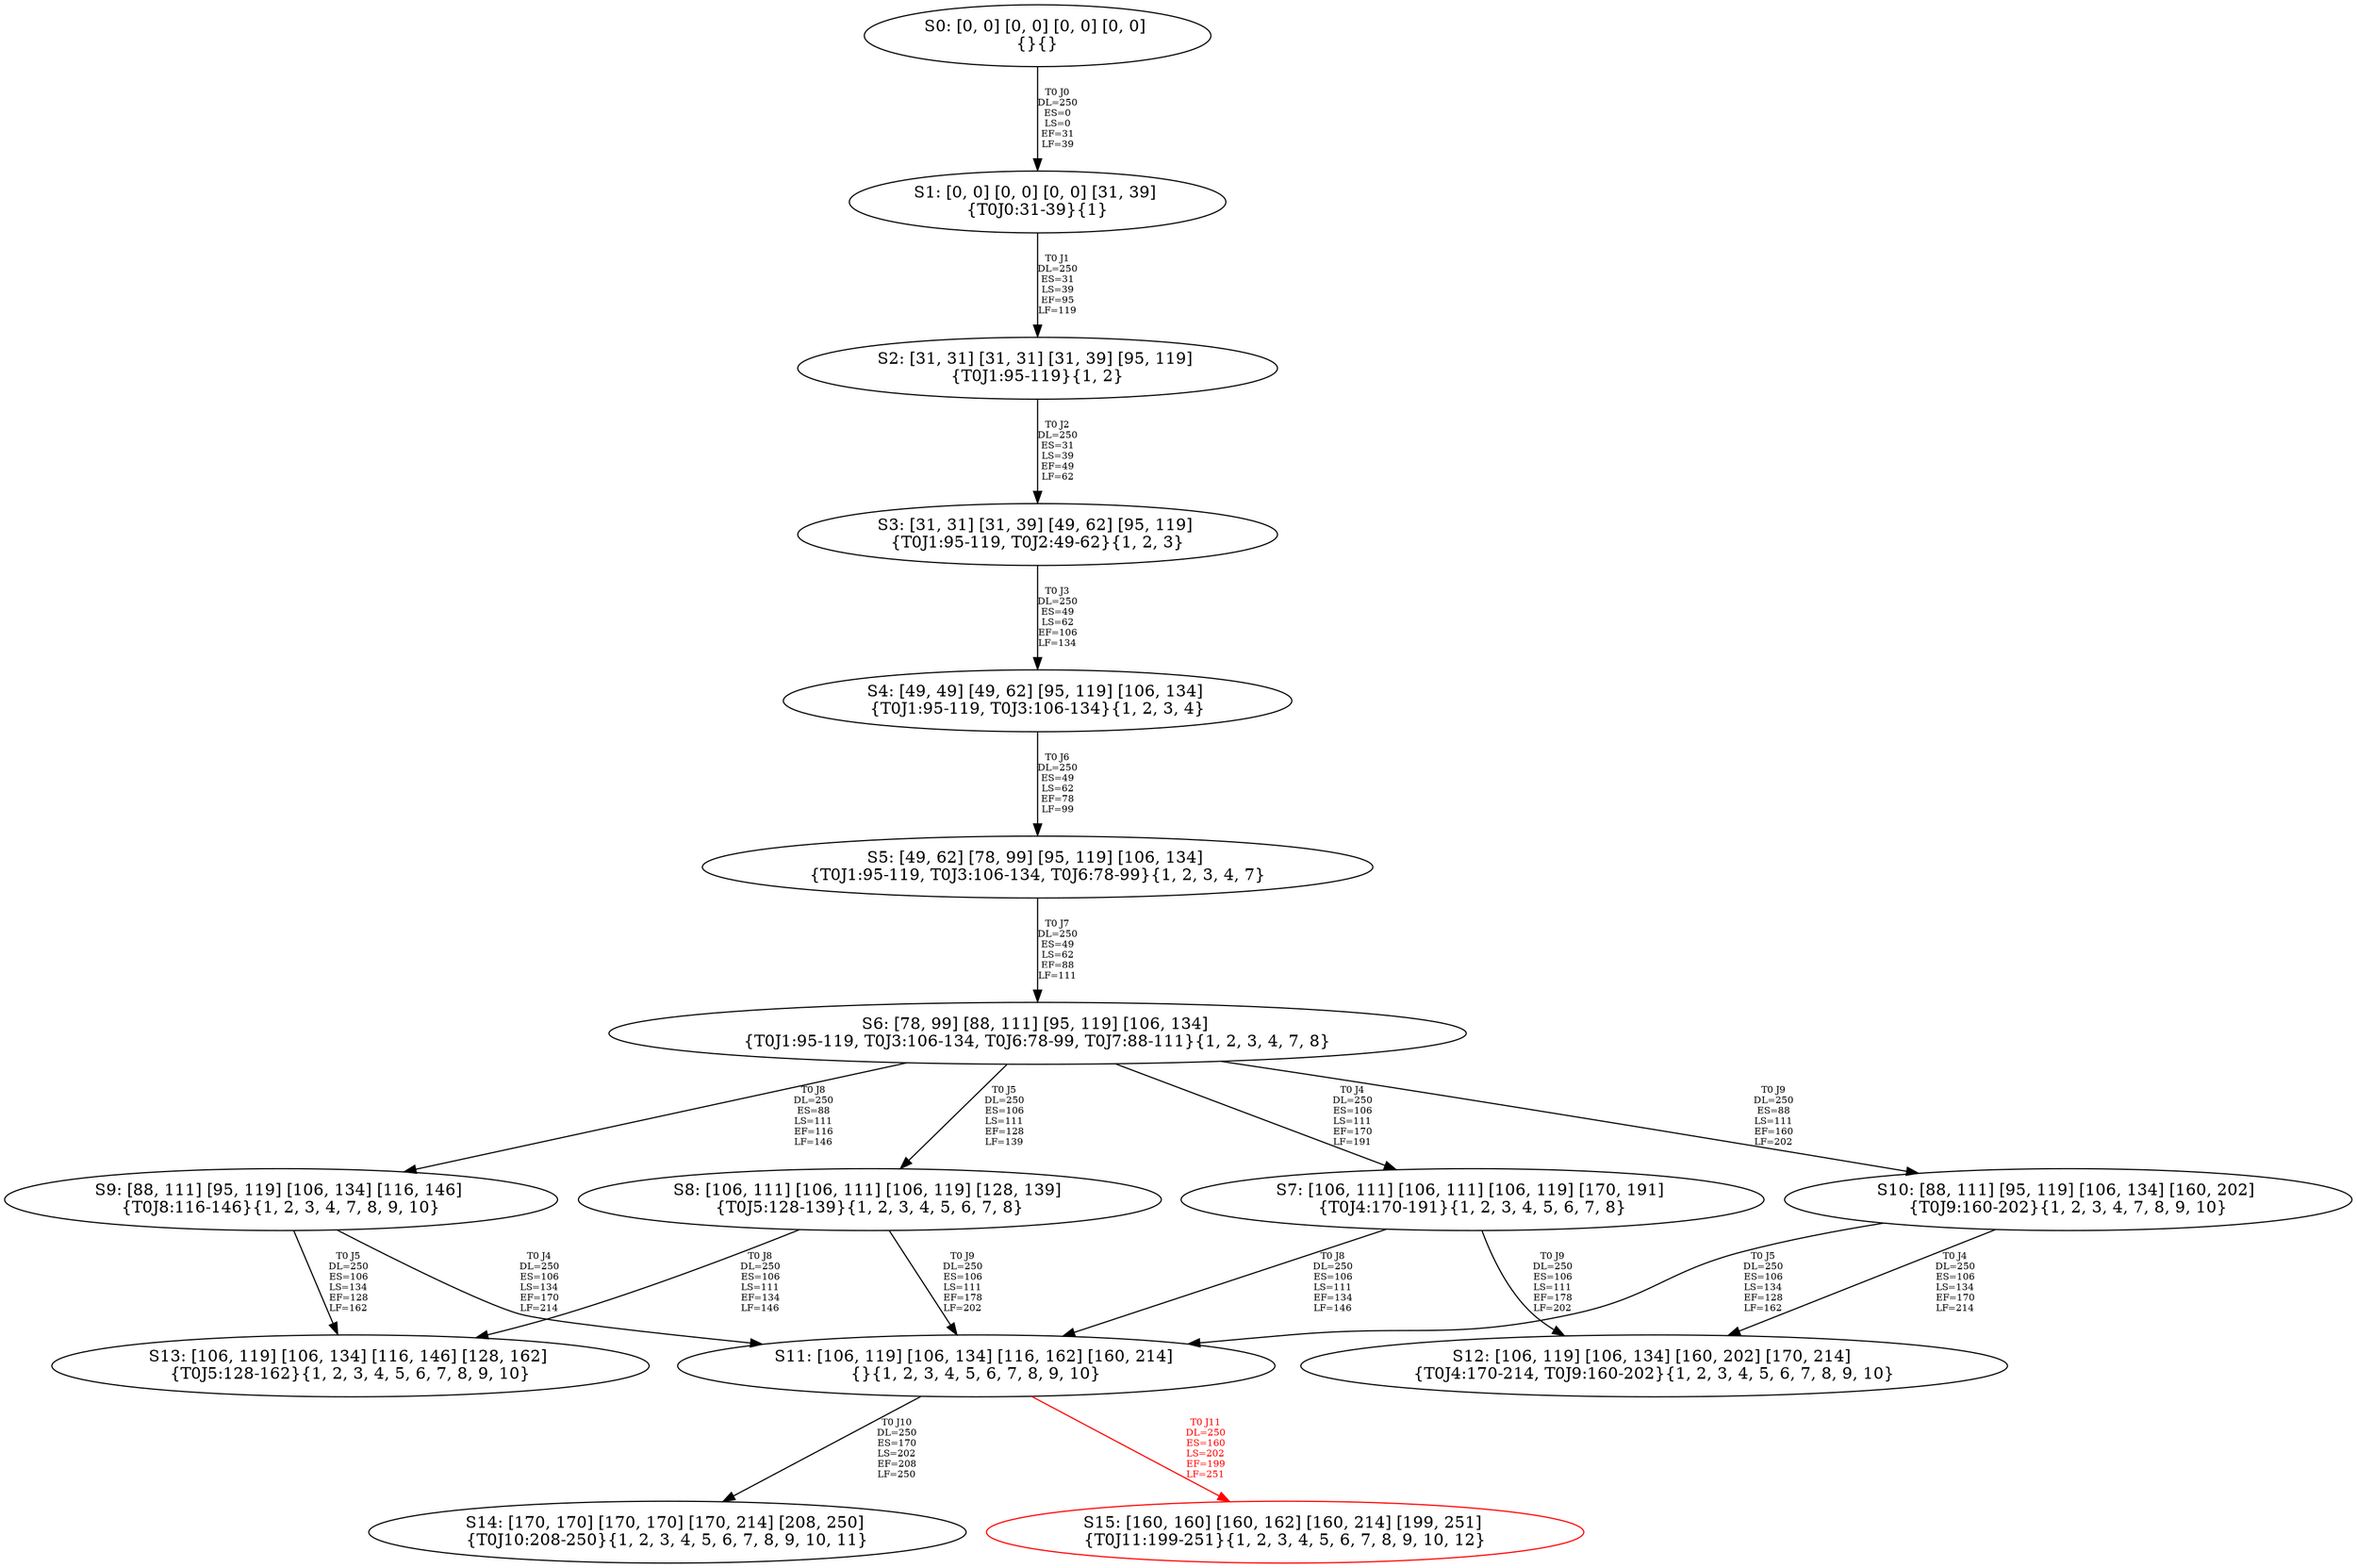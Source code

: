 digraph {
	S0[label="S0: [0, 0] [0, 0] [0, 0] [0, 0] \n{}{}"];
	S1[label="S1: [0, 0] [0, 0] [0, 0] [31, 39] \n{T0J0:31-39}{1}"];
	S2[label="S2: [31, 31] [31, 31] [31, 39] [95, 119] \n{T0J1:95-119}{1, 2}"];
	S3[label="S3: [31, 31] [31, 39] [49, 62] [95, 119] \n{T0J1:95-119, T0J2:49-62}{1, 2, 3}"];
	S4[label="S4: [49, 49] [49, 62] [95, 119] [106, 134] \n{T0J1:95-119, T0J3:106-134}{1, 2, 3, 4}"];
	S5[label="S5: [49, 62] [78, 99] [95, 119] [106, 134] \n{T0J1:95-119, T0J3:106-134, T0J6:78-99}{1, 2, 3, 4, 7}"];
	S6[label="S6: [78, 99] [88, 111] [95, 119] [106, 134] \n{T0J1:95-119, T0J3:106-134, T0J6:78-99, T0J7:88-111}{1, 2, 3, 4, 7, 8}"];
	S7[label="S7: [106, 111] [106, 111] [106, 119] [170, 191] \n{T0J4:170-191}{1, 2, 3, 4, 5, 6, 7, 8}"];
	S8[label="S8: [106, 111] [106, 111] [106, 119] [128, 139] \n{T0J5:128-139}{1, 2, 3, 4, 5, 6, 7, 8}"];
	S9[label="S9: [88, 111] [95, 119] [106, 134] [116, 146] \n{T0J8:116-146}{1, 2, 3, 4, 7, 8, 9, 10}"];
	S10[label="S10: [88, 111] [95, 119] [106, 134] [160, 202] \n{T0J9:160-202}{1, 2, 3, 4, 7, 8, 9, 10}"];
	S11[label="S11: [106, 119] [106, 134] [116, 162] [160, 214] \n{}{1, 2, 3, 4, 5, 6, 7, 8, 9, 10}"];
	S12[label="S12: [106, 119] [106, 134] [160, 202] [170, 214] \n{T0J4:170-214, T0J9:160-202}{1, 2, 3, 4, 5, 6, 7, 8, 9, 10}"];
	S13[label="S13: [106, 119] [106, 134] [116, 146] [128, 162] \n{T0J5:128-162}{1, 2, 3, 4, 5, 6, 7, 8, 9, 10}"];
	S14[label="S14: [170, 170] [170, 170] [170, 214] [208, 250] \n{T0J10:208-250}{1, 2, 3, 4, 5, 6, 7, 8, 9, 10, 11}"];
	S15[label="S15: [160, 160] [160, 162] [160, 214] [199, 251] \n{T0J11:199-251}{1, 2, 3, 4, 5, 6, 7, 8, 9, 10, 12}"];
	S0 -> S1[label="T0 J0\nDL=250\nES=0\nLS=0\nEF=31\nLF=39",fontsize=8];
	S1 -> S2[label="T0 J1\nDL=250\nES=31\nLS=39\nEF=95\nLF=119",fontsize=8];
	S2 -> S3[label="T0 J2\nDL=250\nES=31\nLS=39\nEF=49\nLF=62",fontsize=8];
	S3 -> S4[label="T0 J3\nDL=250\nES=49\nLS=62\nEF=106\nLF=134",fontsize=8];
	S4 -> S5[label="T0 J6\nDL=250\nES=49\nLS=62\nEF=78\nLF=99",fontsize=8];
	S5 -> S6[label="T0 J7\nDL=250\nES=49\nLS=62\nEF=88\nLF=111",fontsize=8];
	S6 -> S7[label="T0 J4\nDL=250\nES=106\nLS=111\nEF=170\nLF=191",fontsize=8];
	S6 -> S8[label="T0 J5\nDL=250\nES=106\nLS=111\nEF=128\nLF=139",fontsize=8];
	S6 -> S9[label="T0 J8\nDL=250\nES=88\nLS=111\nEF=116\nLF=146",fontsize=8];
	S6 -> S10[label="T0 J9\nDL=250\nES=88\nLS=111\nEF=160\nLF=202",fontsize=8];
	S7 -> S11[label="T0 J8\nDL=250\nES=106\nLS=111\nEF=134\nLF=146",fontsize=8];
	S7 -> S12[label="T0 J9\nDL=250\nES=106\nLS=111\nEF=178\nLF=202",fontsize=8];
	S8 -> S13[label="T0 J8\nDL=250\nES=106\nLS=111\nEF=134\nLF=146",fontsize=8];
	S8 -> S11[label="T0 J9\nDL=250\nES=106\nLS=111\nEF=178\nLF=202",fontsize=8];
	S9 -> S11[label="T0 J4\nDL=250\nES=106\nLS=134\nEF=170\nLF=214",fontsize=8];
	S9 -> S13[label="T0 J5\nDL=250\nES=106\nLS=134\nEF=128\nLF=162",fontsize=8];
	S10 -> S12[label="T0 J4\nDL=250\nES=106\nLS=134\nEF=170\nLF=214",fontsize=8];
	S10 -> S11[label="T0 J5\nDL=250\nES=106\nLS=134\nEF=128\nLF=162",fontsize=8];
	S11 -> S14[label="T0 J10\nDL=250\nES=170\nLS=202\nEF=208\nLF=250",fontsize=8];
	S11 -> S15[label="T0 J11\nDL=250\nES=160\nLS=202\nEF=199\nLF=251",color=Red,fontcolor=Red,fontsize=8];
S15[color=Red];
}
